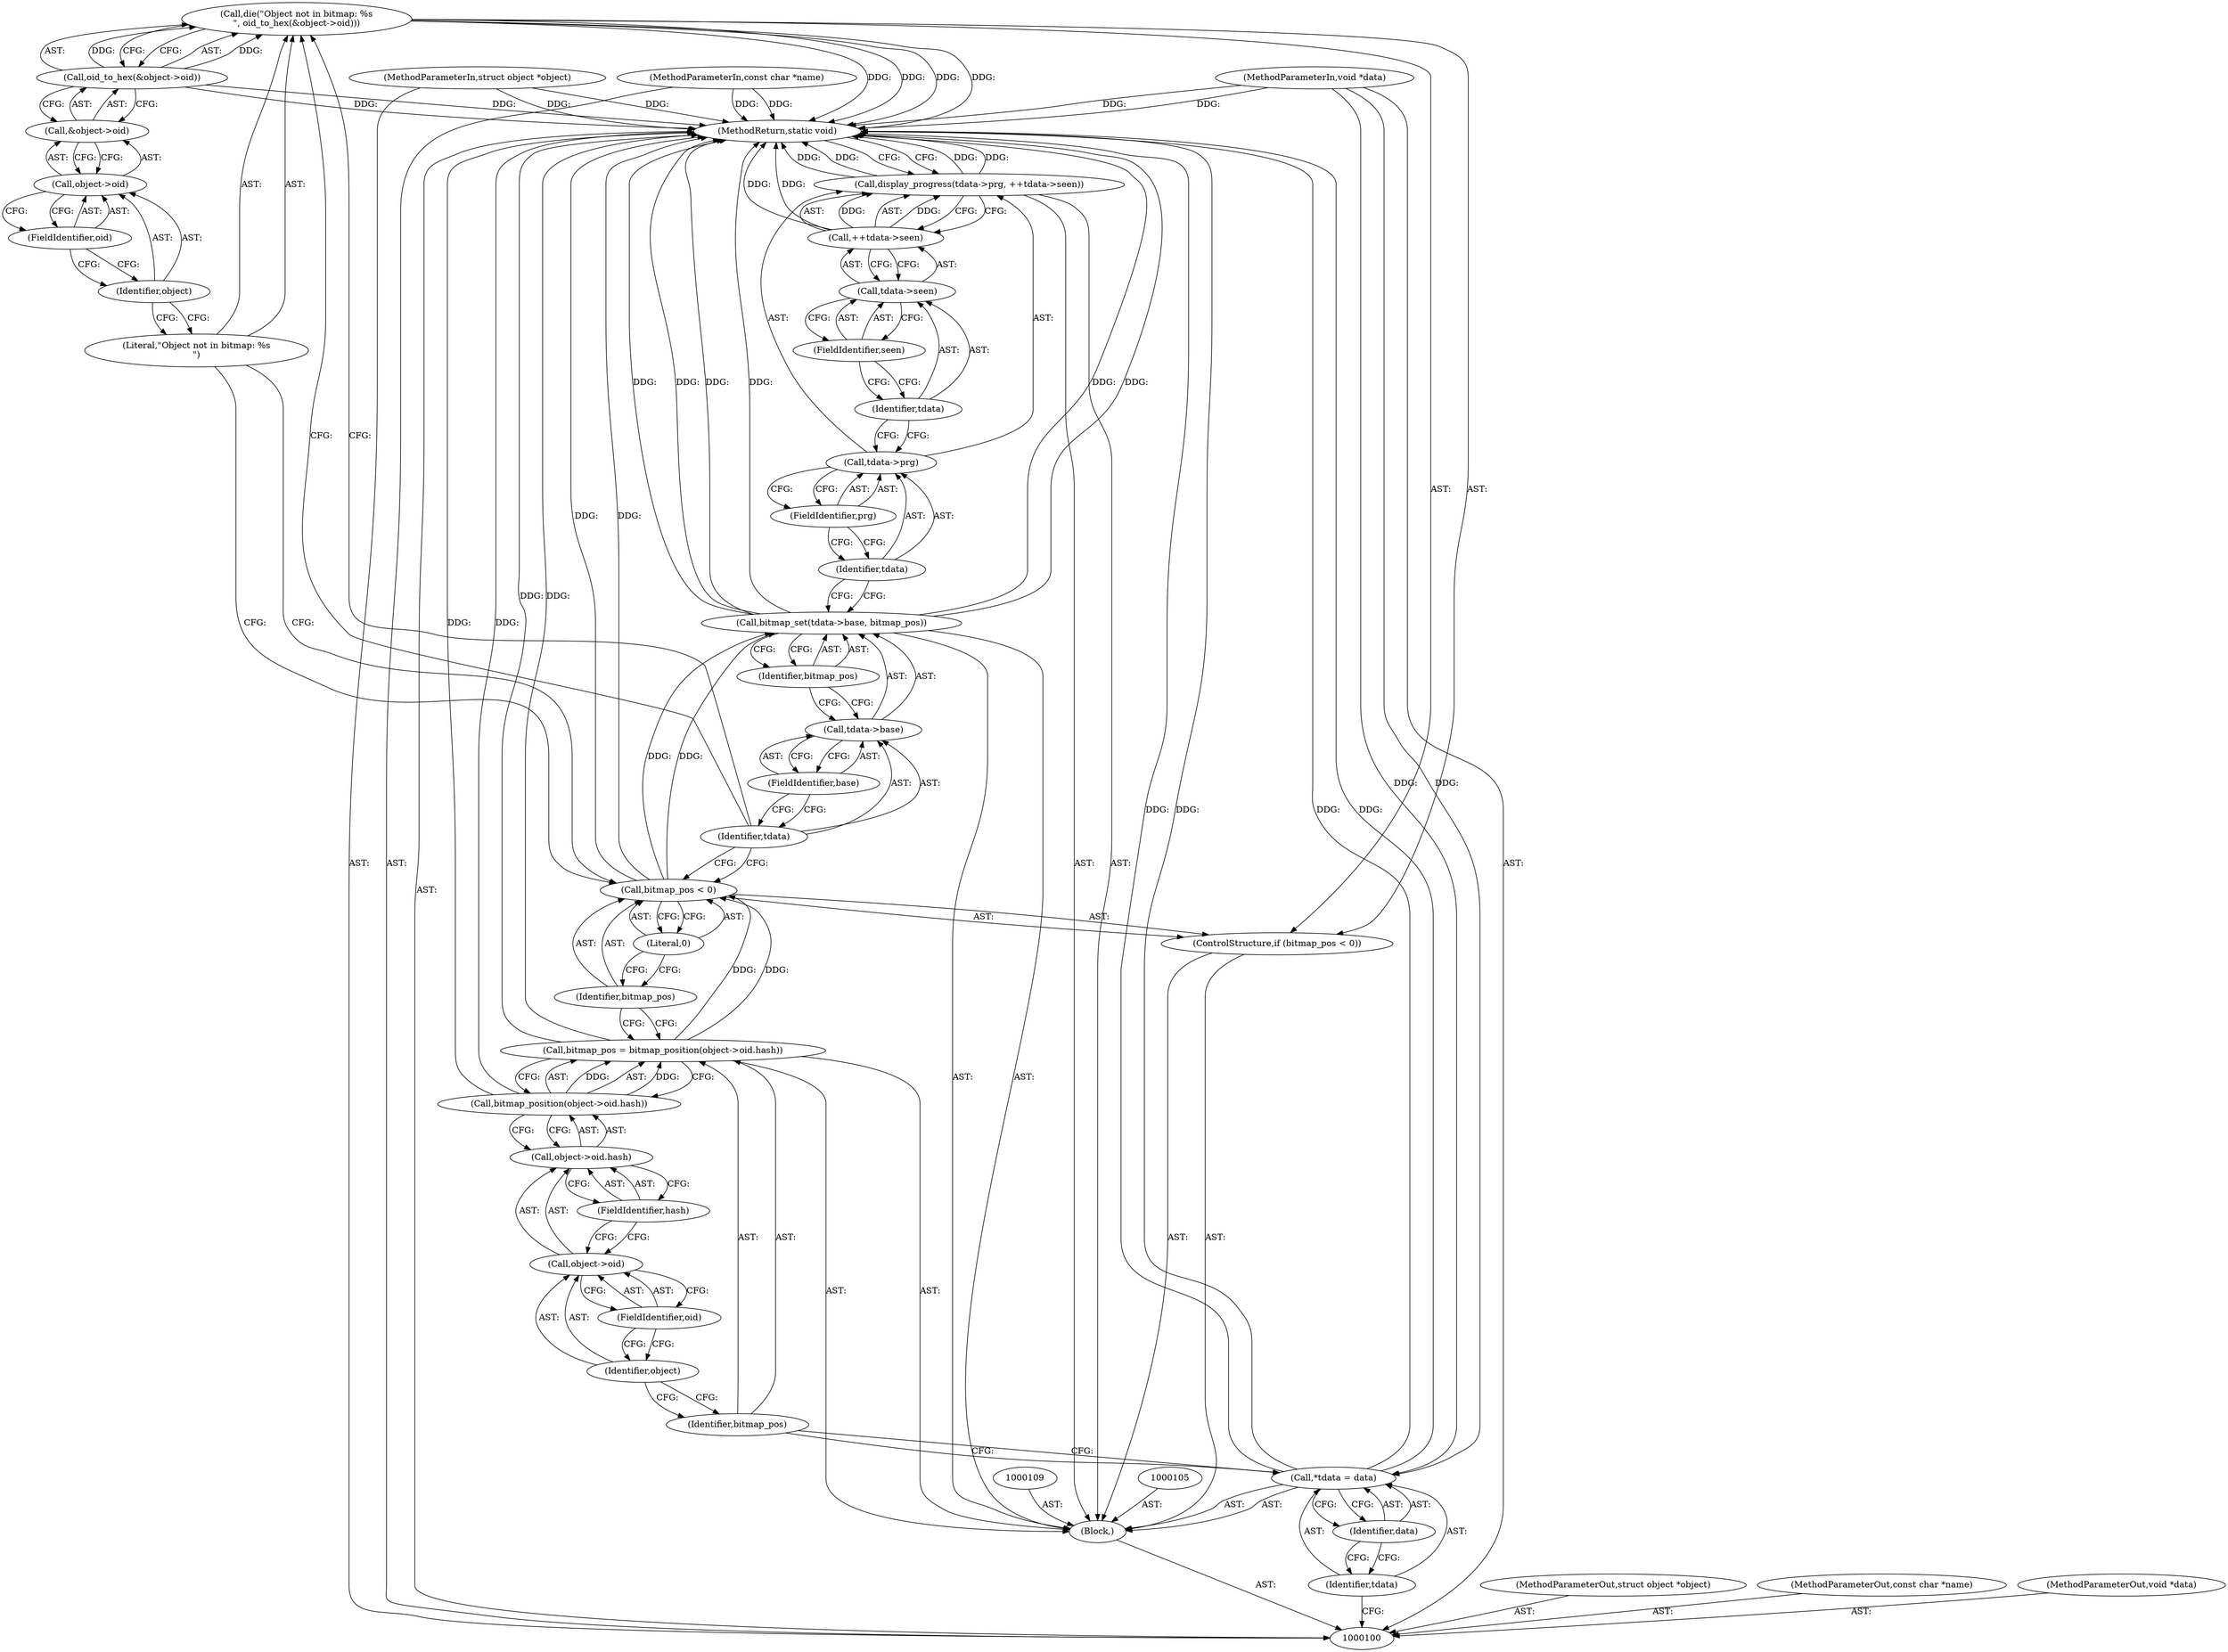 digraph "0_git_de1e67d0703894cb6ea782e36abb63976ab07e60_8" {
"1000122" [label="(Call,die(\"Object not in bitmap: %s\n\", oid_to_hex(&object->oid)))"];
"1000124" [label="(Call,oid_to_hex(&object->oid))"];
"1000125" [label="(Call,&object->oid)"];
"1000126" [label="(Call,object->oid)"];
"1000127" [label="(Identifier,object)"];
"1000128" [label="(FieldIdentifier,oid)"];
"1000123" [label="(Literal,\"Object not in bitmap: %s\n\")"];
"1000129" [label="(Call,bitmap_set(tdata->base, bitmap_pos))"];
"1000130" [label="(Call,tdata->base)"];
"1000131" [label="(Identifier,tdata)"];
"1000132" [label="(FieldIdentifier,base)"];
"1000133" [label="(Identifier,bitmap_pos)"];
"1000134" [label="(Call,display_progress(tdata->prg, ++tdata->seen))"];
"1000135" [label="(Call,tdata->prg)"];
"1000136" [label="(Identifier,tdata)"];
"1000137" [label="(FieldIdentifier,prg)"];
"1000138" [label="(Call,++tdata->seen)"];
"1000139" [label="(Call,tdata->seen)"];
"1000140" [label="(Identifier,tdata)"];
"1000141" [label="(FieldIdentifier,seen)"];
"1000142" [label="(MethodReturn,static void)"];
"1000101" [label="(MethodParameterIn,struct object *object)"];
"1000203" [label="(MethodParameterOut,struct object *object)"];
"1000102" [label="(MethodParameterIn,const char *name)"];
"1000204" [label="(MethodParameterOut,const char *name)"];
"1000103" [label="(MethodParameterIn,void *data)"];
"1000205" [label="(MethodParameterOut,void *data)"];
"1000104" [label="(Block,)"];
"1000106" [label="(Call,*tdata = data)"];
"1000107" [label="(Identifier,tdata)"];
"1000108" [label="(Identifier,data)"];
"1000110" [label="(Call,bitmap_pos = bitmap_position(object->oid.hash))"];
"1000111" [label="(Identifier,bitmap_pos)"];
"1000112" [label="(Call,bitmap_position(object->oid.hash))"];
"1000113" [label="(Call,object->oid.hash)"];
"1000114" [label="(Call,object->oid)"];
"1000115" [label="(Identifier,object)"];
"1000116" [label="(FieldIdentifier,oid)"];
"1000117" [label="(FieldIdentifier,hash)"];
"1000118" [label="(ControlStructure,if (bitmap_pos < 0))"];
"1000121" [label="(Literal,0)"];
"1000119" [label="(Call,bitmap_pos < 0)"];
"1000120" [label="(Identifier,bitmap_pos)"];
"1000122" -> "1000118"  [label="AST: "];
"1000122" -> "1000124"  [label="CFG: "];
"1000123" -> "1000122"  [label="AST: "];
"1000124" -> "1000122"  [label="AST: "];
"1000131" -> "1000122"  [label="CFG: "];
"1000122" -> "1000142"  [label="DDG: "];
"1000122" -> "1000142"  [label="DDG: "];
"1000124" -> "1000122"  [label="DDG: "];
"1000124" -> "1000122"  [label="AST: "];
"1000124" -> "1000125"  [label="CFG: "];
"1000125" -> "1000124"  [label="AST: "];
"1000122" -> "1000124"  [label="CFG: "];
"1000124" -> "1000142"  [label="DDG: "];
"1000124" -> "1000122"  [label="DDG: "];
"1000125" -> "1000124"  [label="AST: "];
"1000125" -> "1000126"  [label="CFG: "];
"1000126" -> "1000125"  [label="AST: "];
"1000124" -> "1000125"  [label="CFG: "];
"1000126" -> "1000125"  [label="AST: "];
"1000126" -> "1000128"  [label="CFG: "];
"1000127" -> "1000126"  [label="AST: "];
"1000128" -> "1000126"  [label="AST: "];
"1000125" -> "1000126"  [label="CFG: "];
"1000127" -> "1000126"  [label="AST: "];
"1000127" -> "1000123"  [label="CFG: "];
"1000128" -> "1000127"  [label="CFG: "];
"1000128" -> "1000126"  [label="AST: "];
"1000128" -> "1000127"  [label="CFG: "];
"1000126" -> "1000128"  [label="CFG: "];
"1000123" -> "1000122"  [label="AST: "];
"1000123" -> "1000119"  [label="CFG: "];
"1000127" -> "1000123"  [label="CFG: "];
"1000129" -> "1000104"  [label="AST: "];
"1000129" -> "1000133"  [label="CFG: "];
"1000130" -> "1000129"  [label="AST: "];
"1000133" -> "1000129"  [label="AST: "];
"1000136" -> "1000129"  [label="CFG: "];
"1000129" -> "1000142"  [label="DDG: "];
"1000129" -> "1000142"  [label="DDG: "];
"1000129" -> "1000142"  [label="DDG: "];
"1000119" -> "1000129"  [label="DDG: "];
"1000130" -> "1000129"  [label="AST: "];
"1000130" -> "1000132"  [label="CFG: "];
"1000131" -> "1000130"  [label="AST: "];
"1000132" -> "1000130"  [label="AST: "];
"1000133" -> "1000130"  [label="CFG: "];
"1000131" -> "1000130"  [label="AST: "];
"1000131" -> "1000122"  [label="CFG: "];
"1000131" -> "1000119"  [label="CFG: "];
"1000132" -> "1000131"  [label="CFG: "];
"1000132" -> "1000130"  [label="AST: "];
"1000132" -> "1000131"  [label="CFG: "];
"1000130" -> "1000132"  [label="CFG: "];
"1000133" -> "1000129"  [label="AST: "];
"1000133" -> "1000130"  [label="CFG: "];
"1000129" -> "1000133"  [label="CFG: "];
"1000134" -> "1000104"  [label="AST: "];
"1000134" -> "1000138"  [label="CFG: "];
"1000135" -> "1000134"  [label="AST: "];
"1000138" -> "1000134"  [label="AST: "];
"1000142" -> "1000134"  [label="CFG: "];
"1000134" -> "1000142"  [label="DDG: "];
"1000134" -> "1000142"  [label="DDG: "];
"1000138" -> "1000134"  [label="DDG: "];
"1000135" -> "1000134"  [label="AST: "];
"1000135" -> "1000137"  [label="CFG: "];
"1000136" -> "1000135"  [label="AST: "];
"1000137" -> "1000135"  [label="AST: "];
"1000140" -> "1000135"  [label="CFG: "];
"1000136" -> "1000135"  [label="AST: "];
"1000136" -> "1000129"  [label="CFG: "];
"1000137" -> "1000136"  [label="CFG: "];
"1000137" -> "1000135"  [label="AST: "];
"1000137" -> "1000136"  [label="CFG: "];
"1000135" -> "1000137"  [label="CFG: "];
"1000138" -> "1000134"  [label="AST: "];
"1000138" -> "1000139"  [label="CFG: "];
"1000139" -> "1000138"  [label="AST: "];
"1000134" -> "1000138"  [label="CFG: "];
"1000138" -> "1000142"  [label="DDG: "];
"1000138" -> "1000134"  [label="DDG: "];
"1000139" -> "1000138"  [label="AST: "];
"1000139" -> "1000141"  [label="CFG: "];
"1000140" -> "1000139"  [label="AST: "];
"1000141" -> "1000139"  [label="AST: "];
"1000138" -> "1000139"  [label="CFG: "];
"1000140" -> "1000139"  [label="AST: "];
"1000140" -> "1000135"  [label="CFG: "];
"1000141" -> "1000140"  [label="CFG: "];
"1000141" -> "1000139"  [label="AST: "];
"1000141" -> "1000140"  [label="CFG: "];
"1000139" -> "1000141"  [label="CFG: "];
"1000142" -> "1000100"  [label="AST: "];
"1000142" -> "1000134"  [label="CFG: "];
"1000129" -> "1000142"  [label="DDG: "];
"1000129" -> "1000142"  [label="DDG: "];
"1000129" -> "1000142"  [label="DDG: "];
"1000124" -> "1000142"  [label="DDG: "];
"1000106" -> "1000142"  [label="DDG: "];
"1000106" -> "1000142"  [label="DDG: "];
"1000138" -> "1000142"  [label="DDG: "];
"1000122" -> "1000142"  [label="DDG: "];
"1000122" -> "1000142"  [label="DDG: "];
"1000119" -> "1000142"  [label="DDG: "];
"1000103" -> "1000142"  [label="DDG: "];
"1000134" -> "1000142"  [label="DDG: "];
"1000134" -> "1000142"  [label="DDG: "];
"1000102" -> "1000142"  [label="DDG: "];
"1000110" -> "1000142"  [label="DDG: "];
"1000112" -> "1000142"  [label="DDG: "];
"1000101" -> "1000142"  [label="DDG: "];
"1000101" -> "1000100"  [label="AST: "];
"1000101" -> "1000142"  [label="DDG: "];
"1000203" -> "1000100"  [label="AST: "];
"1000102" -> "1000100"  [label="AST: "];
"1000102" -> "1000142"  [label="DDG: "];
"1000204" -> "1000100"  [label="AST: "];
"1000103" -> "1000100"  [label="AST: "];
"1000103" -> "1000142"  [label="DDG: "];
"1000103" -> "1000106"  [label="DDG: "];
"1000205" -> "1000100"  [label="AST: "];
"1000104" -> "1000100"  [label="AST: "];
"1000105" -> "1000104"  [label="AST: "];
"1000106" -> "1000104"  [label="AST: "];
"1000109" -> "1000104"  [label="AST: "];
"1000110" -> "1000104"  [label="AST: "];
"1000118" -> "1000104"  [label="AST: "];
"1000129" -> "1000104"  [label="AST: "];
"1000134" -> "1000104"  [label="AST: "];
"1000106" -> "1000104"  [label="AST: "];
"1000106" -> "1000108"  [label="CFG: "];
"1000107" -> "1000106"  [label="AST: "];
"1000108" -> "1000106"  [label="AST: "];
"1000111" -> "1000106"  [label="CFG: "];
"1000106" -> "1000142"  [label="DDG: "];
"1000106" -> "1000142"  [label="DDG: "];
"1000103" -> "1000106"  [label="DDG: "];
"1000107" -> "1000106"  [label="AST: "];
"1000107" -> "1000100"  [label="CFG: "];
"1000108" -> "1000107"  [label="CFG: "];
"1000108" -> "1000106"  [label="AST: "];
"1000108" -> "1000107"  [label="CFG: "];
"1000106" -> "1000108"  [label="CFG: "];
"1000110" -> "1000104"  [label="AST: "];
"1000110" -> "1000112"  [label="CFG: "];
"1000111" -> "1000110"  [label="AST: "];
"1000112" -> "1000110"  [label="AST: "];
"1000120" -> "1000110"  [label="CFG: "];
"1000110" -> "1000142"  [label="DDG: "];
"1000112" -> "1000110"  [label="DDG: "];
"1000110" -> "1000119"  [label="DDG: "];
"1000111" -> "1000110"  [label="AST: "];
"1000111" -> "1000106"  [label="CFG: "];
"1000115" -> "1000111"  [label="CFG: "];
"1000112" -> "1000110"  [label="AST: "];
"1000112" -> "1000113"  [label="CFG: "];
"1000113" -> "1000112"  [label="AST: "];
"1000110" -> "1000112"  [label="CFG: "];
"1000112" -> "1000142"  [label="DDG: "];
"1000112" -> "1000110"  [label="DDG: "];
"1000113" -> "1000112"  [label="AST: "];
"1000113" -> "1000117"  [label="CFG: "];
"1000114" -> "1000113"  [label="AST: "];
"1000117" -> "1000113"  [label="AST: "];
"1000112" -> "1000113"  [label="CFG: "];
"1000114" -> "1000113"  [label="AST: "];
"1000114" -> "1000116"  [label="CFG: "];
"1000115" -> "1000114"  [label="AST: "];
"1000116" -> "1000114"  [label="AST: "];
"1000117" -> "1000114"  [label="CFG: "];
"1000115" -> "1000114"  [label="AST: "];
"1000115" -> "1000111"  [label="CFG: "];
"1000116" -> "1000115"  [label="CFG: "];
"1000116" -> "1000114"  [label="AST: "];
"1000116" -> "1000115"  [label="CFG: "];
"1000114" -> "1000116"  [label="CFG: "];
"1000117" -> "1000113"  [label="AST: "];
"1000117" -> "1000114"  [label="CFG: "];
"1000113" -> "1000117"  [label="CFG: "];
"1000118" -> "1000104"  [label="AST: "];
"1000119" -> "1000118"  [label="AST: "];
"1000122" -> "1000118"  [label="AST: "];
"1000121" -> "1000119"  [label="AST: "];
"1000121" -> "1000120"  [label="CFG: "];
"1000119" -> "1000121"  [label="CFG: "];
"1000119" -> "1000118"  [label="AST: "];
"1000119" -> "1000121"  [label="CFG: "];
"1000120" -> "1000119"  [label="AST: "];
"1000121" -> "1000119"  [label="AST: "];
"1000123" -> "1000119"  [label="CFG: "];
"1000131" -> "1000119"  [label="CFG: "];
"1000119" -> "1000142"  [label="DDG: "];
"1000110" -> "1000119"  [label="DDG: "];
"1000119" -> "1000129"  [label="DDG: "];
"1000120" -> "1000119"  [label="AST: "];
"1000120" -> "1000110"  [label="CFG: "];
"1000121" -> "1000120"  [label="CFG: "];
}
